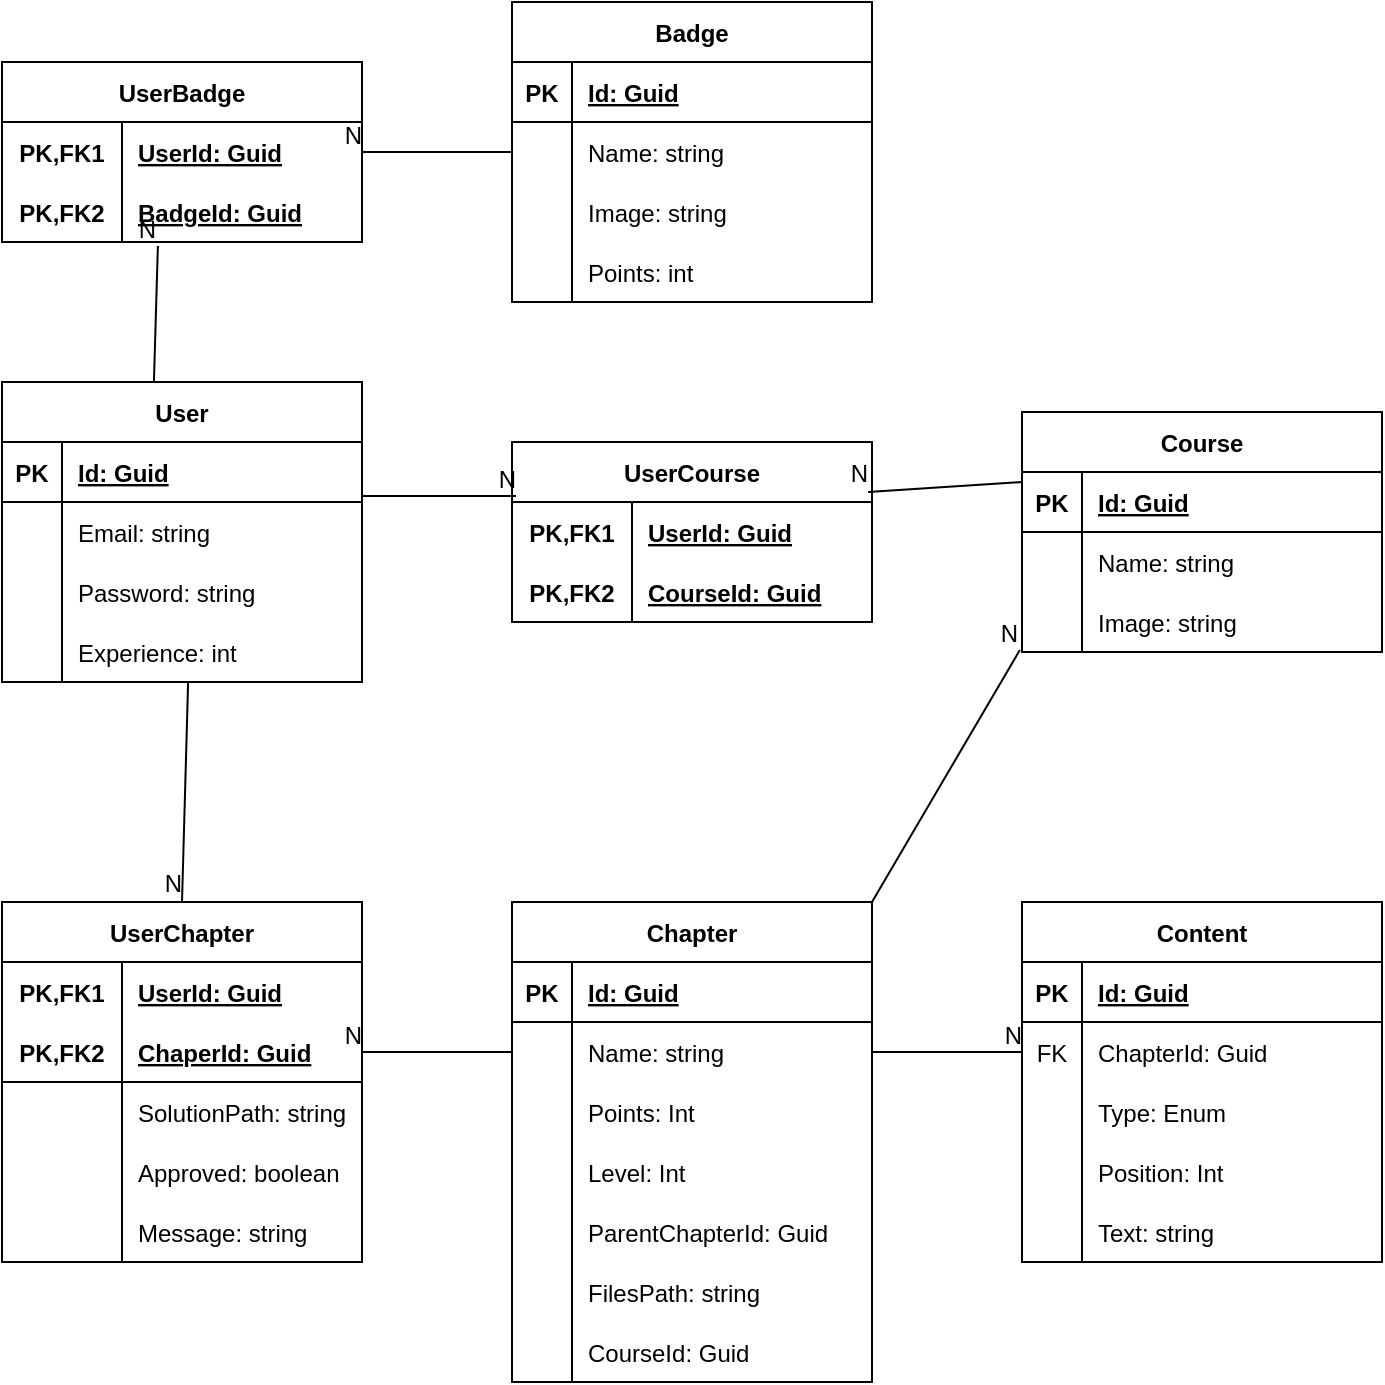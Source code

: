 <mxfile version="15.9.1" type="device"><diagram id="E0hOtwTxLCPr_3gHzD48" name="Page-1"><mxGraphModel dx="1662" dy="804" grid="1" gridSize="10" guides="1" tooltips="1" connect="1" arrows="1" fold="1" page="1" pageScale="1" pageWidth="850" pageHeight="1100" math="0" shadow="0"><root><mxCell id="0"/><mxCell id="1" parent="0"/><mxCell id="J7QPacYldyClCmYa43UJ-1" value="User" style="shape=table;startSize=30;container=1;collapsible=1;childLayout=tableLayout;fixedRows=1;rowLines=0;fontStyle=1;align=center;resizeLast=1;" parent="1" vertex="1"><mxGeometry x="80" y="410" width="180" height="150" as="geometry"/></mxCell><mxCell id="J7QPacYldyClCmYa43UJ-2" value="" style="shape=partialRectangle;collapsible=0;dropTarget=0;pointerEvents=0;fillColor=none;top=0;left=0;bottom=1;right=0;points=[[0,0.5],[1,0.5]];portConstraint=eastwest;" parent="J7QPacYldyClCmYa43UJ-1" vertex="1"><mxGeometry y="30" width="180" height="30" as="geometry"/></mxCell><mxCell id="J7QPacYldyClCmYa43UJ-3" value="PK" style="shape=partialRectangle;connectable=0;fillColor=none;top=0;left=0;bottom=0;right=0;fontStyle=1;overflow=hidden;" parent="J7QPacYldyClCmYa43UJ-2" vertex="1"><mxGeometry width="30" height="30" as="geometry"><mxRectangle width="30" height="30" as="alternateBounds"/></mxGeometry></mxCell><mxCell id="J7QPacYldyClCmYa43UJ-4" value="Id: Guid" style="shape=partialRectangle;connectable=0;fillColor=none;top=0;left=0;bottom=0;right=0;align=left;spacingLeft=6;fontStyle=5;overflow=hidden;" parent="J7QPacYldyClCmYa43UJ-2" vertex="1"><mxGeometry x="30" width="150" height="30" as="geometry"><mxRectangle width="150" height="30" as="alternateBounds"/></mxGeometry></mxCell><mxCell id="J7QPacYldyClCmYa43UJ-5" value="" style="shape=partialRectangle;collapsible=0;dropTarget=0;pointerEvents=0;fillColor=none;top=0;left=0;bottom=0;right=0;points=[[0,0.5],[1,0.5]];portConstraint=eastwest;" parent="J7QPacYldyClCmYa43UJ-1" vertex="1"><mxGeometry y="60" width="180" height="30" as="geometry"/></mxCell><mxCell id="J7QPacYldyClCmYa43UJ-6" value="" style="shape=partialRectangle;connectable=0;fillColor=none;top=0;left=0;bottom=0;right=0;editable=1;overflow=hidden;" parent="J7QPacYldyClCmYa43UJ-5" vertex="1"><mxGeometry width="30" height="30" as="geometry"><mxRectangle width="30" height="30" as="alternateBounds"/></mxGeometry></mxCell><mxCell id="J7QPacYldyClCmYa43UJ-7" value="Email: string" style="shape=partialRectangle;connectable=0;fillColor=none;top=0;left=0;bottom=0;right=0;align=left;spacingLeft=6;overflow=hidden;" parent="J7QPacYldyClCmYa43UJ-5" vertex="1"><mxGeometry x="30" width="150" height="30" as="geometry"><mxRectangle width="150" height="30" as="alternateBounds"/></mxGeometry></mxCell><mxCell id="J7QPacYldyClCmYa43UJ-8" value="" style="shape=partialRectangle;collapsible=0;dropTarget=0;pointerEvents=0;fillColor=none;top=0;left=0;bottom=0;right=0;points=[[0,0.5],[1,0.5]];portConstraint=eastwest;" parent="J7QPacYldyClCmYa43UJ-1" vertex="1"><mxGeometry y="90" width="180" height="30" as="geometry"/></mxCell><mxCell id="J7QPacYldyClCmYa43UJ-9" value="" style="shape=partialRectangle;connectable=0;fillColor=none;top=0;left=0;bottom=0;right=0;editable=1;overflow=hidden;" parent="J7QPacYldyClCmYa43UJ-8" vertex="1"><mxGeometry width="30" height="30" as="geometry"><mxRectangle width="30" height="30" as="alternateBounds"/></mxGeometry></mxCell><mxCell id="J7QPacYldyClCmYa43UJ-10" value="Password: string" style="shape=partialRectangle;connectable=0;fillColor=none;top=0;left=0;bottom=0;right=0;align=left;spacingLeft=6;overflow=hidden;" parent="J7QPacYldyClCmYa43UJ-8" vertex="1"><mxGeometry x="30" width="150" height="30" as="geometry"><mxRectangle width="150" height="30" as="alternateBounds"/></mxGeometry></mxCell><mxCell id="J7QPacYldyClCmYa43UJ-11" value="" style="shape=partialRectangle;collapsible=0;dropTarget=0;pointerEvents=0;fillColor=none;top=0;left=0;bottom=0;right=0;points=[[0,0.5],[1,0.5]];portConstraint=eastwest;" parent="J7QPacYldyClCmYa43UJ-1" vertex="1"><mxGeometry y="120" width="180" height="30" as="geometry"/></mxCell><mxCell id="J7QPacYldyClCmYa43UJ-12" value="" style="shape=partialRectangle;connectable=0;fillColor=none;top=0;left=0;bottom=0;right=0;editable=1;overflow=hidden;" parent="J7QPacYldyClCmYa43UJ-11" vertex="1"><mxGeometry width="30" height="30" as="geometry"><mxRectangle width="30" height="30" as="alternateBounds"/></mxGeometry></mxCell><mxCell id="J7QPacYldyClCmYa43UJ-13" value="Experience: int" style="shape=partialRectangle;connectable=0;fillColor=none;top=0;left=0;bottom=0;right=0;align=left;spacingLeft=6;overflow=hidden;" parent="J7QPacYldyClCmYa43UJ-11" vertex="1"><mxGeometry x="30" width="150" height="30" as="geometry"><mxRectangle width="150" height="30" as="alternateBounds"/></mxGeometry></mxCell><mxCell id="J7QPacYldyClCmYa43UJ-20" value="Course" style="shape=table;startSize=30;container=1;collapsible=1;childLayout=tableLayout;fixedRows=1;rowLines=0;fontStyle=1;align=center;resizeLast=1;" parent="1" vertex="1"><mxGeometry x="590" y="425" width="180" height="120" as="geometry"/></mxCell><mxCell id="J7QPacYldyClCmYa43UJ-21" value="" style="shape=partialRectangle;collapsible=0;dropTarget=0;pointerEvents=0;fillColor=none;top=0;left=0;bottom=1;right=0;points=[[0,0.5],[1,0.5]];portConstraint=eastwest;" parent="J7QPacYldyClCmYa43UJ-20" vertex="1"><mxGeometry y="30" width="180" height="30" as="geometry"/></mxCell><mxCell id="J7QPacYldyClCmYa43UJ-22" value="PK" style="shape=partialRectangle;connectable=0;fillColor=none;top=0;left=0;bottom=0;right=0;fontStyle=1;overflow=hidden;" parent="J7QPacYldyClCmYa43UJ-21" vertex="1"><mxGeometry width="30" height="30" as="geometry"><mxRectangle width="30" height="30" as="alternateBounds"/></mxGeometry></mxCell><mxCell id="J7QPacYldyClCmYa43UJ-23" value="Id: Guid" style="shape=partialRectangle;connectable=0;fillColor=none;top=0;left=0;bottom=0;right=0;align=left;spacingLeft=6;fontStyle=5;overflow=hidden;" parent="J7QPacYldyClCmYa43UJ-21" vertex="1"><mxGeometry x="30" width="150" height="30" as="geometry"><mxRectangle width="150" height="30" as="alternateBounds"/></mxGeometry></mxCell><mxCell id="J7QPacYldyClCmYa43UJ-24" value="" style="shape=partialRectangle;collapsible=0;dropTarget=0;pointerEvents=0;fillColor=none;top=0;left=0;bottom=0;right=0;points=[[0,0.5],[1,0.5]];portConstraint=eastwest;" parent="J7QPacYldyClCmYa43UJ-20" vertex="1"><mxGeometry y="60" width="180" height="30" as="geometry"/></mxCell><mxCell id="J7QPacYldyClCmYa43UJ-25" value="" style="shape=partialRectangle;connectable=0;fillColor=none;top=0;left=0;bottom=0;right=0;editable=1;overflow=hidden;" parent="J7QPacYldyClCmYa43UJ-24" vertex="1"><mxGeometry width="30" height="30" as="geometry"><mxRectangle width="30" height="30" as="alternateBounds"/></mxGeometry></mxCell><mxCell id="J7QPacYldyClCmYa43UJ-26" value="Name: string" style="shape=partialRectangle;connectable=0;fillColor=none;top=0;left=0;bottom=0;right=0;align=left;spacingLeft=6;overflow=hidden;" parent="J7QPacYldyClCmYa43UJ-24" vertex="1"><mxGeometry x="30" width="150" height="30" as="geometry"><mxRectangle width="150" height="30" as="alternateBounds"/></mxGeometry></mxCell><mxCell id="J7QPacYldyClCmYa43UJ-27" value="" style="shape=partialRectangle;collapsible=0;dropTarget=0;pointerEvents=0;fillColor=none;top=0;left=0;bottom=0;right=0;points=[[0,0.5],[1,0.5]];portConstraint=eastwest;" parent="J7QPacYldyClCmYa43UJ-20" vertex="1"><mxGeometry y="90" width="180" height="30" as="geometry"/></mxCell><mxCell id="J7QPacYldyClCmYa43UJ-28" value="" style="shape=partialRectangle;connectable=0;fillColor=none;top=0;left=0;bottom=0;right=0;editable=1;overflow=hidden;" parent="J7QPacYldyClCmYa43UJ-27" vertex="1"><mxGeometry width="30" height="30" as="geometry"><mxRectangle width="30" height="30" as="alternateBounds"/></mxGeometry></mxCell><mxCell id="J7QPacYldyClCmYa43UJ-29" value="Image: string" style="shape=partialRectangle;connectable=0;fillColor=none;top=0;left=0;bottom=0;right=0;align=left;spacingLeft=6;overflow=hidden;" parent="J7QPacYldyClCmYa43UJ-27" vertex="1"><mxGeometry x="30" width="150" height="30" as="geometry"><mxRectangle width="150" height="30" as="alternateBounds"/></mxGeometry></mxCell><mxCell id="J7QPacYldyClCmYa43UJ-33" value="Badge" style="shape=table;startSize=30;container=1;collapsible=1;childLayout=tableLayout;fixedRows=1;rowLines=0;fontStyle=1;align=center;resizeLast=1;" parent="1" vertex="1"><mxGeometry x="335" y="220" width="180" height="150" as="geometry"><mxRectangle x="350" y="650" width="70" height="30" as="alternateBounds"/></mxGeometry></mxCell><mxCell id="J7QPacYldyClCmYa43UJ-34" value="" style="shape=partialRectangle;collapsible=0;dropTarget=0;pointerEvents=0;fillColor=none;top=0;left=0;bottom=1;right=0;points=[[0,0.5],[1,0.5]];portConstraint=eastwest;" parent="J7QPacYldyClCmYa43UJ-33" vertex="1"><mxGeometry y="30" width="180" height="30" as="geometry"/></mxCell><mxCell id="J7QPacYldyClCmYa43UJ-35" value="PK" style="shape=partialRectangle;connectable=0;fillColor=none;top=0;left=0;bottom=0;right=0;fontStyle=1;overflow=hidden;" parent="J7QPacYldyClCmYa43UJ-34" vertex="1"><mxGeometry width="30" height="30" as="geometry"><mxRectangle width="30" height="30" as="alternateBounds"/></mxGeometry></mxCell><mxCell id="J7QPacYldyClCmYa43UJ-36" value="Id: Guid" style="shape=partialRectangle;connectable=0;fillColor=none;top=0;left=0;bottom=0;right=0;align=left;spacingLeft=6;fontStyle=5;overflow=hidden;" parent="J7QPacYldyClCmYa43UJ-34" vertex="1"><mxGeometry x="30" width="150" height="30" as="geometry"><mxRectangle width="150" height="30" as="alternateBounds"/></mxGeometry></mxCell><mxCell id="J7QPacYldyClCmYa43UJ-37" value="" style="shape=partialRectangle;collapsible=0;dropTarget=0;pointerEvents=0;fillColor=none;top=0;left=0;bottom=0;right=0;points=[[0,0.5],[1,0.5]];portConstraint=eastwest;" parent="J7QPacYldyClCmYa43UJ-33" vertex="1"><mxGeometry y="60" width="180" height="30" as="geometry"/></mxCell><mxCell id="J7QPacYldyClCmYa43UJ-38" value="" style="shape=partialRectangle;connectable=0;fillColor=none;top=0;left=0;bottom=0;right=0;editable=1;overflow=hidden;" parent="J7QPacYldyClCmYa43UJ-37" vertex="1"><mxGeometry width="30" height="30" as="geometry"><mxRectangle width="30" height="30" as="alternateBounds"/></mxGeometry></mxCell><mxCell id="J7QPacYldyClCmYa43UJ-39" value="Name: string" style="shape=partialRectangle;connectable=0;fillColor=none;top=0;left=0;bottom=0;right=0;align=left;spacingLeft=6;overflow=hidden;" parent="J7QPacYldyClCmYa43UJ-37" vertex="1"><mxGeometry x="30" width="150" height="30" as="geometry"><mxRectangle width="150" height="30" as="alternateBounds"/></mxGeometry></mxCell><mxCell id="J7QPacYldyClCmYa43UJ-40" value="" style="shape=partialRectangle;collapsible=0;dropTarget=0;pointerEvents=0;fillColor=none;top=0;left=0;bottom=0;right=0;points=[[0,0.5],[1,0.5]];portConstraint=eastwest;" parent="J7QPacYldyClCmYa43UJ-33" vertex="1"><mxGeometry y="90" width="180" height="30" as="geometry"/></mxCell><mxCell id="J7QPacYldyClCmYa43UJ-41" value="" style="shape=partialRectangle;connectable=0;fillColor=none;top=0;left=0;bottom=0;right=0;editable=1;overflow=hidden;" parent="J7QPacYldyClCmYa43UJ-40" vertex="1"><mxGeometry width="30" height="30" as="geometry"><mxRectangle width="30" height="30" as="alternateBounds"/></mxGeometry></mxCell><mxCell id="J7QPacYldyClCmYa43UJ-42" value="Image: string" style="shape=partialRectangle;connectable=0;fillColor=none;top=0;left=0;bottom=0;right=0;align=left;spacingLeft=6;overflow=hidden;" parent="J7QPacYldyClCmYa43UJ-40" vertex="1"><mxGeometry x="30" width="150" height="30" as="geometry"><mxRectangle width="150" height="30" as="alternateBounds"/></mxGeometry></mxCell><mxCell id="J7QPacYldyClCmYa43UJ-78" value="" style="shape=partialRectangle;collapsible=0;dropTarget=0;pointerEvents=0;fillColor=none;top=0;left=0;bottom=0;right=0;points=[[0,0.5],[1,0.5]];portConstraint=eastwest;" parent="J7QPacYldyClCmYa43UJ-33" vertex="1"><mxGeometry y="120" width="180" height="30" as="geometry"/></mxCell><mxCell id="J7QPacYldyClCmYa43UJ-79" value="" style="shape=partialRectangle;connectable=0;fillColor=none;top=0;left=0;bottom=0;right=0;editable=1;overflow=hidden;" parent="J7QPacYldyClCmYa43UJ-78" vertex="1"><mxGeometry width="30" height="30" as="geometry"><mxRectangle width="30" height="30" as="alternateBounds"/></mxGeometry></mxCell><mxCell id="J7QPacYldyClCmYa43UJ-80" value="Points: int" style="shape=partialRectangle;connectable=0;fillColor=none;top=0;left=0;bottom=0;right=0;align=left;spacingLeft=6;overflow=hidden;" parent="J7QPacYldyClCmYa43UJ-78" vertex="1"><mxGeometry x="30" width="150" height="30" as="geometry"><mxRectangle width="150" height="30" as="alternateBounds"/></mxGeometry></mxCell><mxCell id="J7QPacYldyClCmYa43UJ-46" value="Chapter" style="shape=table;startSize=30;container=1;collapsible=1;childLayout=tableLayout;fixedRows=1;rowLines=0;fontStyle=1;align=center;resizeLast=1;" parent="1" vertex="1"><mxGeometry x="335" y="670" width="180" height="240" as="geometry"/></mxCell><mxCell id="J7QPacYldyClCmYa43UJ-47" value="" style="shape=partialRectangle;collapsible=0;dropTarget=0;pointerEvents=0;fillColor=none;top=0;left=0;bottom=1;right=0;points=[[0,0.5],[1,0.5]];portConstraint=eastwest;" parent="J7QPacYldyClCmYa43UJ-46" vertex="1"><mxGeometry y="30" width="180" height="30" as="geometry"/></mxCell><mxCell id="J7QPacYldyClCmYa43UJ-48" value="PK" style="shape=partialRectangle;connectable=0;fillColor=none;top=0;left=0;bottom=0;right=0;fontStyle=1;overflow=hidden;" parent="J7QPacYldyClCmYa43UJ-47" vertex="1"><mxGeometry width="30" height="30" as="geometry"><mxRectangle width="30" height="30" as="alternateBounds"/></mxGeometry></mxCell><mxCell id="J7QPacYldyClCmYa43UJ-49" value="Id: Guid" style="shape=partialRectangle;connectable=0;fillColor=none;top=0;left=0;bottom=0;right=0;align=left;spacingLeft=6;fontStyle=5;overflow=hidden;" parent="J7QPacYldyClCmYa43UJ-47" vertex="1"><mxGeometry x="30" width="150" height="30" as="geometry"><mxRectangle width="150" height="30" as="alternateBounds"/></mxGeometry></mxCell><mxCell id="J7QPacYldyClCmYa43UJ-50" value="" style="shape=partialRectangle;collapsible=0;dropTarget=0;pointerEvents=0;fillColor=none;top=0;left=0;bottom=0;right=0;points=[[0,0.5],[1,0.5]];portConstraint=eastwest;" parent="J7QPacYldyClCmYa43UJ-46" vertex="1"><mxGeometry y="60" width="180" height="30" as="geometry"/></mxCell><mxCell id="J7QPacYldyClCmYa43UJ-51" value="" style="shape=partialRectangle;connectable=0;fillColor=none;top=0;left=0;bottom=0;right=0;editable=1;overflow=hidden;" parent="J7QPacYldyClCmYa43UJ-50" vertex="1"><mxGeometry width="30" height="30" as="geometry"><mxRectangle width="30" height="30" as="alternateBounds"/></mxGeometry></mxCell><mxCell id="J7QPacYldyClCmYa43UJ-52" value="Name: string" style="shape=partialRectangle;connectable=0;fillColor=none;top=0;left=0;bottom=0;right=0;align=left;spacingLeft=6;overflow=hidden;" parent="J7QPacYldyClCmYa43UJ-50" vertex="1"><mxGeometry x="30" width="150" height="30" as="geometry"><mxRectangle width="150" height="30" as="alternateBounds"/></mxGeometry></mxCell><mxCell id="J7QPacYldyClCmYa43UJ-53" value="" style="shape=partialRectangle;collapsible=0;dropTarget=0;pointerEvents=0;fillColor=none;top=0;left=0;bottom=0;right=0;points=[[0,0.5],[1,0.5]];portConstraint=eastwest;" parent="J7QPacYldyClCmYa43UJ-46" vertex="1"><mxGeometry y="90" width="180" height="30" as="geometry"/></mxCell><mxCell id="J7QPacYldyClCmYa43UJ-54" value="" style="shape=partialRectangle;connectable=0;fillColor=none;top=0;left=0;bottom=0;right=0;editable=1;overflow=hidden;" parent="J7QPacYldyClCmYa43UJ-53" vertex="1"><mxGeometry width="30" height="30" as="geometry"><mxRectangle width="30" height="30" as="alternateBounds"/></mxGeometry></mxCell><mxCell id="J7QPacYldyClCmYa43UJ-55" value="Points: Int" style="shape=partialRectangle;connectable=0;fillColor=none;top=0;left=0;bottom=0;right=0;align=left;spacingLeft=6;overflow=hidden;" parent="J7QPacYldyClCmYa43UJ-53" vertex="1"><mxGeometry x="30" width="150" height="30" as="geometry"><mxRectangle width="150" height="30" as="alternateBounds"/></mxGeometry></mxCell><mxCell id="J7QPacYldyClCmYa43UJ-59" value="" style="shape=partialRectangle;collapsible=0;dropTarget=0;pointerEvents=0;fillColor=none;top=0;left=0;bottom=0;right=0;points=[[0,0.5],[1,0.5]];portConstraint=eastwest;" parent="J7QPacYldyClCmYa43UJ-46" vertex="1"><mxGeometry y="120" width="180" height="30" as="geometry"/></mxCell><mxCell id="J7QPacYldyClCmYa43UJ-60" value="" style="shape=partialRectangle;connectable=0;fillColor=none;top=0;left=0;bottom=0;right=0;editable=1;overflow=hidden;" parent="J7QPacYldyClCmYa43UJ-59" vertex="1"><mxGeometry width="30" height="30" as="geometry"><mxRectangle width="30" height="30" as="alternateBounds"/></mxGeometry></mxCell><mxCell id="J7QPacYldyClCmYa43UJ-61" value="Level: Int" style="shape=partialRectangle;connectable=0;fillColor=none;top=0;left=0;bottom=0;right=0;align=left;spacingLeft=6;overflow=hidden;" parent="J7QPacYldyClCmYa43UJ-59" vertex="1"><mxGeometry x="30" width="150" height="30" as="geometry"><mxRectangle width="150" height="30" as="alternateBounds"/></mxGeometry></mxCell><mxCell id="J7QPacYldyClCmYa43UJ-56" value="" style="shape=partialRectangle;collapsible=0;dropTarget=0;pointerEvents=0;fillColor=none;top=0;left=0;bottom=0;right=0;points=[[0,0.5],[1,0.5]];portConstraint=eastwest;" parent="J7QPacYldyClCmYa43UJ-46" vertex="1"><mxGeometry y="150" width="180" height="30" as="geometry"/></mxCell><mxCell id="J7QPacYldyClCmYa43UJ-57" value="" style="shape=partialRectangle;connectable=0;fillColor=none;top=0;left=0;bottom=0;right=0;editable=1;overflow=hidden;" parent="J7QPacYldyClCmYa43UJ-56" vertex="1"><mxGeometry width="30" height="30" as="geometry"><mxRectangle width="30" height="30" as="alternateBounds"/></mxGeometry></mxCell><mxCell id="J7QPacYldyClCmYa43UJ-58" value="ParentChapterId: Guid" style="shape=partialRectangle;connectable=0;fillColor=none;top=0;left=0;bottom=0;right=0;align=left;spacingLeft=6;overflow=hidden;" parent="J7QPacYldyClCmYa43UJ-56" vertex="1"><mxGeometry x="30" width="150" height="30" as="geometry"><mxRectangle width="150" height="30" as="alternateBounds"/></mxGeometry></mxCell><mxCell id="J7QPacYldyClCmYa43UJ-62" value="" style="shape=partialRectangle;collapsible=0;dropTarget=0;pointerEvents=0;fillColor=none;top=0;left=0;bottom=0;right=0;points=[[0,0.5],[1,0.5]];portConstraint=eastwest;" parent="J7QPacYldyClCmYa43UJ-46" vertex="1"><mxGeometry y="180" width="180" height="30" as="geometry"/></mxCell><mxCell id="J7QPacYldyClCmYa43UJ-63" value="" style="shape=partialRectangle;connectable=0;fillColor=none;top=0;left=0;bottom=0;right=0;editable=1;overflow=hidden;" parent="J7QPacYldyClCmYa43UJ-62" vertex="1"><mxGeometry width="30" height="30" as="geometry"><mxRectangle width="30" height="30" as="alternateBounds"/></mxGeometry></mxCell><mxCell id="J7QPacYldyClCmYa43UJ-64" value="FilesPath: string" style="shape=partialRectangle;connectable=0;fillColor=none;top=0;left=0;bottom=0;right=0;align=left;spacingLeft=6;overflow=hidden;" parent="J7QPacYldyClCmYa43UJ-62" vertex="1"><mxGeometry x="30" width="150" height="30" as="geometry"><mxRectangle width="150" height="30" as="alternateBounds"/></mxGeometry></mxCell><mxCell id="v43c6Jklvgdl-JbFQNou-2" value="" style="shape=partialRectangle;collapsible=0;dropTarget=0;pointerEvents=0;fillColor=none;top=0;left=0;bottom=0;right=0;points=[[0,0.5],[1,0.5]];portConstraint=eastwest;" vertex="1" parent="J7QPacYldyClCmYa43UJ-46"><mxGeometry y="210" width="180" height="30" as="geometry"/></mxCell><mxCell id="v43c6Jklvgdl-JbFQNou-3" value="" style="shape=partialRectangle;connectable=0;fillColor=none;top=0;left=0;bottom=0;right=0;editable=1;overflow=hidden;" vertex="1" parent="v43c6Jklvgdl-JbFQNou-2"><mxGeometry width="30" height="30" as="geometry"><mxRectangle width="30" height="30" as="alternateBounds"/></mxGeometry></mxCell><mxCell id="v43c6Jklvgdl-JbFQNou-4" value="CourseId: Guid" style="shape=partialRectangle;connectable=0;fillColor=none;top=0;left=0;bottom=0;right=0;align=left;spacingLeft=6;overflow=hidden;" vertex="1" parent="v43c6Jklvgdl-JbFQNou-2"><mxGeometry x="30" width="150" height="30" as="geometry"><mxRectangle width="150" height="30" as="alternateBounds"/></mxGeometry></mxCell><mxCell id="J7QPacYldyClCmYa43UJ-65" value="UserBadge" style="shape=table;startSize=30;container=1;collapsible=1;childLayout=tableLayout;fixedRows=1;rowLines=0;fontStyle=1;align=center;resizeLast=1;" parent="1" vertex="1"><mxGeometry x="80" y="250" width="180" height="90" as="geometry"/></mxCell><mxCell id="J7QPacYldyClCmYa43UJ-66" value="" style="shape=partialRectangle;collapsible=0;dropTarget=0;pointerEvents=0;fillColor=none;top=0;left=0;bottom=0;right=0;points=[[0,0.5],[1,0.5]];portConstraint=eastwest;" parent="J7QPacYldyClCmYa43UJ-65" vertex="1"><mxGeometry y="30" width="180" height="30" as="geometry"/></mxCell><mxCell id="J7QPacYldyClCmYa43UJ-67" value="PK,FK1" style="shape=partialRectangle;connectable=0;fillColor=none;top=0;left=0;bottom=0;right=0;fontStyle=1;overflow=hidden;" parent="J7QPacYldyClCmYa43UJ-66" vertex="1"><mxGeometry width="60" height="30" as="geometry"><mxRectangle width="60" height="30" as="alternateBounds"/></mxGeometry></mxCell><mxCell id="J7QPacYldyClCmYa43UJ-68" value="UserId: Guid" style="shape=partialRectangle;connectable=0;fillColor=none;top=0;left=0;bottom=0;right=0;align=left;spacingLeft=6;fontStyle=5;overflow=hidden;" parent="J7QPacYldyClCmYa43UJ-66" vertex="1"><mxGeometry x="60" width="120" height="30" as="geometry"><mxRectangle width="120" height="30" as="alternateBounds"/></mxGeometry></mxCell><mxCell id="J7QPacYldyClCmYa43UJ-69" value="" style="shape=partialRectangle;collapsible=0;dropTarget=0;pointerEvents=0;fillColor=none;top=0;left=0;bottom=1;right=0;points=[[0,0.5],[1,0.5]];portConstraint=eastwest;" parent="J7QPacYldyClCmYa43UJ-65" vertex="1"><mxGeometry y="60" width="180" height="30" as="geometry"/></mxCell><mxCell id="J7QPacYldyClCmYa43UJ-70" value="PK,FK2" style="shape=partialRectangle;connectable=0;fillColor=none;top=0;left=0;bottom=0;right=0;fontStyle=1;overflow=hidden;" parent="J7QPacYldyClCmYa43UJ-69" vertex="1"><mxGeometry width="60" height="30" as="geometry"><mxRectangle width="60" height="30" as="alternateBounds"/></mxGeometry></mxCell><mxCell id="J7QPacYldyClCmYa43UJ-71" value="BadgeId: Guid" style="shape=partialRectangle;connectable=0;fillColor=none;top=0;left=0;bottom=0;right=0;align=left;spacingLeft=6;fontStyle=5;overflow=hidden;" parent="J7QPacYldyClCmYa43UJ-69" vertex="1"><mxGeometry x="60" width="120" height="30" as="geometry"><mxRectangle width="120" height="30" as="alternateBounds"/></mxGeometry></mxCell><mxCell id="J7QPacYldyClCmYa43UJ-81" value="UserCourse" style="shape=table;startSize=30;container=1;collapsible=1;childLayout=tableLayout;fixedRows=1;rowLines=0;fontStyle=1;align=center;resizeLast=1;" parent="1" vertex="1"><mxGeometry x="335" y="440" width="180" height="90" as="geometry"/></mxCell><mxCell id="J7QPacYldyClCmYa43UJ-82" value="" style="shape=partialRectangle;collapsible=0;dropTarget=0;pointerEvents=0;fillColor=none;top=0;left=0;bottom=0;right=0;points=[[0,0.5],[1,0.5]];portConstraint=eastwest;" parent="J7QPacYldyClCmYa43UJ-81" vertex="1"><mxGeometry y="30" width="180" height="30" as="geometry"/></mxCell><mxCell id="J7QPacYldyClCmYa43UJ-83" value="PK,FK1" style="shape=partialRectangle;connectable=0;fillColor=none;top=0;left=0;bottom=0;right=0;fontStyle=1;overflow=hidden;" parent="J7QPacYldyClCmYa43UJ-82" vertex="1"><mxGeometry width="60" height="30" as="geometry"><mxRectangle width="60" height="30" as="alternateBounds"/></mxGeometry></mxCell><mxCell id="J7QPacYldyClCmYa43UJ-84" value="UserId: Guid" style="shape=partialRectangle;connectable=0;fillColor=none;top=0;left=0;bottom=0;right=0;align=left;spacingLeft=6;fontStyle=5;overflow=hidden;" parent="J7QPacYldyClCmYa43UJ-82" vertex="1"><mxGeometry x="60" width="120" height="30" as="geometry"><mxRectangle width="120" height="30" as="alternateBounds"/></mxGeometry></mxCell><mxCell id="J7QPacYldyClCmYa43UJ-85" value="" style="shape=partialRectangle;collapsible=0;dropTarget=0;pointerEvents=0;fillColor=none;top=0;left=0;bottom=1;right=0;points=[[0,0.5],[1,0.5]];portConstraint=eastwest;" parent="J7QPacYldyClCmYa43UJ-81" vertex="1"><mxGeometry y="60" width="180" height="30" as="geometry"/></mxCell><mxCell id="J7QPacYldyClCmYa43UJ-86" value="PK,FK2" style="shape=partialRectangle;connectable=0;fillColor=none;top=0;left=0;bottom=0;right=0;fontStyle=1;overflow=hidden;" parent="J7QPacYldyClCmYa43UJ-85" vertex="1"><mxGeometry width="60" height="30" as="geometry"><mxRectangle width="60" height="30" as="alternateBounds"/></mxGeometry></mxCell><mxCell id="J7QPacYldyClCmYa43UJ-87" value="CourseId: Guid" style="shape=partialRectangle;connectable=0;fillColor=none;top=0;left=0;bottom=0;right=0;align=left;spacingLeft=6;fontStyle=5;overflow=hidden;" parent="J7QPacYldyClCmYa43UJ-85" vertex="1"><mxGeometry x="60" width="120" height="30" as="geometry"><mxRectangle width="120" height="30" as="alternateBounds"/></mxGeometry></mxCell><mxCell id="J7QPacYldyClCmYa43UJ-95" value="UserChapter" style="shape=table;startSize=30;container=1;collapsible=1;childLayout=tableLayout;fixedRows=1;rowLines=0;fontStyle=1;align=center;resizeLast=1;" parent="1" vertex="1"><mxGeometry x="80" y="670" width="180" height="180" as="geometry"/></mxCell><mxCell id="J7QPacYldyClCmYa43UJ-96" value="" style="shape=partialRectangle;collapsible=0;dropTarget=0;pointerEvents=0;fillColor=none;top=0;left=0;bottom=0;right=0;points=[[0,0.5],[1,0.5]];portConstraint=eastwest;" parent="J7QPacYldyClCmYa43UJ-95" vertex="1"><mxGeometry y="30" width="180" height="30" as="geometry"/></mxCell><mxCell id="J7QPacYldyClCmYa43UJ-97" value="PK,FK1" style="shape=partialRectangle;connectable=0;fillColor=none;top=0;left=0;bottom=0;right=0;fontStyle=1;overflow=hidden;" parent="J7QPacYldyClCmYa43UJ-96" vertex="1"><mxGeometry width="60" height="30" as="geometry"><mxRectangle width="60" height="30" as="alternateBounds"/></mxGeometry></mxCell><mxCell id="J7QPacYldyClCmYa43UJ-98" value="UserId: Guid" style="shape=partialRectangle;connectable=0;fillColor=none;top=0;left=0;bottom=0;right=0;align=left;spacingLeft=6;fontStyle=5;overflow=hidden;" parent="J7QPacYldyClCmYa43UJ-96" vertex="1"><mxGeometry x="60" width="120" height="30" as="geometry"><mxRectangle width="120" height="30" as="alternateBounds"/></mxGeometry></mxCell><mxCell id="J7QPacYldyClCmYa43UJ-99" value="" style="shape=partialRectangle;collapsible=0;dropTarget=0;pointerEvents=0;fillColor=none;top=0;left=0;bottom=1;right=0;points=[[0,0.5],[1,0.5]];portConstraint=eastwest;" parent="J7QPacYldyClCmYa43UJ-95" vertex="1"><mxGeometry y="60" width="180" height="30" as="geometry"/></mxCell><mxCell id="J7QPacYldyClCmYa43UJ-100" value="PK,FK2" style="shape=partialRectangle;connectable=0;fillColor=none;top=0;left=0;bottom=0;right=0;fontStyle=1;overflow=hidden;" parent="J7QPacYldyClCmYa43UJ-99" vertex="1"><mxGeometry width="60" height="30" as="geometry"><mxRectangle width="60" height="30" as="alternateBounds"/></mxGeometry></mxCell><mxCell id="J7QPacYldyClCmYa43UJ-101" value="ChaperId: Guid" style="shape=partialRectangle;connectable=0;fillColor=none;top=0;left=0;bottom=0;right=0;align=left;spacingLeft=6;fontStyle=5;overflow=hidden;" parent="J7QPacYldyClCmYa43UJ-99" vertex="1"><mxGeometry x="60" width="120" height="30" as="geometry"><mxRectangle width="120" height="30" as="alternateBounds"/></mxGeometry></mxCell><mxCell id="J7QPacYldyClCmYa43UJ-102" value="" style="shape=partialRectangle;collapsible=0;dropTarget=0;pointerEvents=0;fillColor=none;top=0;left=0;bottom=0;right=0;points=[[0,0.5],[1,0.5]];portConstraint=eastwest;" parent="J7QPacYldyClCmYa43UJ-95" vertex="1"><mxGeometry y="90" width="180" height="30" as="geometry"/></mxCell><mxCell id="J7QPacYldyClCmYa43UJ-103" value="" style="shape=partialRectangle;connectable=0;fillColor=none;top=0;left=0;bottom=0;right=0;editable=1;overflow=hidden;" parent="J7QPacYldyClCmYa43UJ-102" vertex="1"><mxGeometry width="60" height="30" as="geometry"><mxRectangle width="60" height="30" as="alternateBounds"/></mxGeometry></mxCell><mxCell id="J7QPacYldyClCmYa43UJ-104" value="SolutionPath: string" style="shape=partialRectangle;connectable=0;fillColor=none;top=0;left=0;bottom=0;right=0;align=left;spacingLeft=6;overflow=hidden;" parent="J7QPacYldyClCmYa43UJ-102" vertex="1"><mxGeometry x="60" width="120" height="30" as="geometry"><mxRectangle width="120" height="30" as="alternateBounds"/></mxGeometry></mxCell><mxCell id="J7QPacYldyClCmYa43UJ-105" value="" style="shape=partialRectangle;collapsible=0;dropTarget=0;pointerEvents=0;fillColor=none;top=0;left=0;bottom=0;right=0;points=[[0,0.5],[1,0.5]];portConstraint=eastwest;" parent="J7QPacYldyClCmYa43UJ-95" vertex="1"><mxGeometry y="120" width="180" height="30" as="geometry"/></mxCell><mxCell id="J7QPacYldyClCmYa43UJ-106" value="" style="shape=partialRectangle;connectable=0;fillColor=none;top=0;left=0;bottom=0;right=0;editable=1;overflow=hidden;" parent="J7QPacYldyClCmYa43UJ-105" vertex="1"><mxGeometry width="60" height="30" as="geometry"><mxRectangle width="60" height="30" as="alternateBounds"/></mxGeometry></mxCell><mxCell id="J7QPacYldyClCmYa43UJ-107" value="Approved: boolean" style="shape=partialRectangle;connectable=0;fillColor=none;top=0;left=0;bottom=0;right=0;align=left;spacingLeft=6;overflow=hidden;" parent="J7QPacYldyClCmYa43UJ-105" vertex="1"><mxGeometry x="60" width="120" height="30" as="geometry"><mxRectangle width="120" height="30" as="alternateBounds"/></mxGeometry></mxCell><mxCell id="J7QPacYldyClCmYa43UJ-109" value="" style="shape=partialRectangle;collapsible=0;dropTarget=0;pointerEvents=0;fillColor=none;top=0;left=0;bottom=0;right=0;points=[[0,0.5],[1,0.5]];portConstraint=eastwest;" parent="J7QPacYldyClCmYa43UJ-95" vertex="1"><mxGeometry y="150" width="180" height="30" as="geometry"/></mxCell><mxCell id="J7QPacYldyClCmYa43UJ-110" value="" style="shape=partialRectangle;connectable=0;fillColor=none;top=0;left=0;bottom=0;right=0;editable=1;overflow=hidden;" parent="J7QPacYldyClCmYa43UJ-109" vertex="1"><mxGeometry width="60" height="30" as="geometry"><mxRectangle width="60" height="30" as="alternateBounds"/></mxGeometry></mxCell><mxCell id="J7QPacYldyClCmYa43UJ-111" value="Message: string" style="shape=partialRectangle;connectable=0;fillColor=none;top=0;left=0;bottom=0;right=0;align=left;spacingLeft=6;overflow=hidden;" parent="J7QPacYldyClCmYa43UJ-109" vertex="1"><mxGeometry x="60" width="120" height="30" as="geometry"><mxRectangle width="120" height="30" as="alternateBounds"/></mxGeometry></mxCell><mxCell id="J7QPacYldyClCmYa43UJ-112" value="Content" style="shape=table;startSize=30;container=1;collapsible=1;childLayout=tableLayout;fixedRows=1;rowLines=0;fontStyle=1;align=center;resizeLast=1;" parent="1" vertex="1"><mxGeometry x="590" y="670" width="180" height="180" as="geometry"/></mxCell><mxCell id="J7QPacYldyClCmYa43UJ-113" value="" style="shape=partialRectangle;collapsible=0;dropTarget=0;pointerEvents=0;fillColor=none;top=0;left=0;bottom=1;right=0;points=[[0,0.5],[1,0.5]];portConstraint=eastwest;" parent="J7QPacYldyClCmYa43UJ-112" vertex="1"><mxGeometry y="30" width="180" height="30" as="geometry"/></mxCell><mxCell id="J7QPacYldyClCmYa43UJ-114" value="PK" style="shape=partialRectangle;connectable=0;fillColor=none;top=0;left=0;bottom=0;right=0;fontStyle=1;overflow=hidden;" parent="J7QPacYldyClCmYa43UJ-113" vertex="1"><mxGeometry width="30" height="30" as="geometry"><mxRectangle width="30" height="30" as="alternateBounds"/></mxGeometry></mxCell><mxCell id="J7QPacYldyClCmYa43UJ-115" value="Id: Guid" style="shape=partialRectangle;connectable=0;fillColor=none;top=0;left=0;bottom=0;right=0;align=left;spacingLeft=6;fontStyle=5;overflow=hidden;" parent="J7QPacYldyClCmYa43UJ-113" vertex="1"><mxGeometry x="30" width="150" height="30" as="geometry"><mxRectangle width="150" height="30" as="alternateBounds"/></mxGeometry></mxCell><mxCell id="J7QPacYldyClCmYa43UJ-116" value="" style="shape=partialRectangle;collapsible=0;dropTarget=0;pointerEvents=0;fillColor=none;top=0;left=0;bottom=0;right=0;points=[[0,0.5],[1,0.5]];portConstraint=eastwest;" parent="J7QPacYldyClCmYa43UJ-112" vertex="1"><mxGeometry y="60" width="180" height="30" as="geometry"/></mxCell><mxCell id="J7QPacYldyClCmYa43UJ-117" value="FK" style="shape=partialRectangle;connectable=0;fillColor=none;top=0;left=0;bottom=0;right=0;editable=1;overflow=hidden;" parent="J7QPacYldyClCmYa43UJ-116" vertex="1"><mxGeometry width="30" height="30" as="geometry"><mxRectangle width="30" height="30" as="alternateBounds"/></mxGeometry></mxCell><mxCell id="J7QPacYldyClCmYa43UJ-118" value="ChapterId: Guid" style="shape=partialRectangle;connectable=0;fillColor=none;top=0;left=0;bottom=0;right=0;align=left;spacingLeft=6;overflow=hidden;" parent="J7QPacYldyClCmYa43UJ-116" vertex="1"><mxGeometry x="30" width="150" height="30" as="geometry"><mxRectangle width="150" height="30" as="alternateBounds"/></mxGeometry></mxCell><mxCell id="J7QPacYldyClCmYa43UJ-119" value="" style="shape=partialRectangle;collapsible=0;dropTarget=0;pointerEvents=0;fillColor=none;top=0;left=0;bottom=0;right=0;points=[[0,0.5],[1,0.5]];portConstraint=eastwest;" parent="J7QPacYldyClCmYa43UJ-112" vertex="1"><mxGeometry y="90" width="180" height="30" as="geometry"/></mxCell><mxCell id="J7QPacYldyClCmYa43UJ-120" value="" style="shape=partialRectangle;connectable=0;fillColor=none;top=0;left=0;bottom=0;right=0;editable=1;overflow=hidden;" parent="J7QPacYldyClCmYa43UJ-119" vertex="1"><mxGeometry width="30" height="30" as="geometry"><mxRectangle width="30" height="30" as="alternateBounds"/></mxGeometry></mxCell><mxCell id="J7QPacYldyClCmYa43UJ-121" value="Type: Enum" style="shape=partialRectangle;connectable=0;fillColor=none;top=0;left=0;bottom=0;right=0;align=left;spacingLeft=6;overflow=hidden;" parent="J7QPacYldyClCmYa43UJ-119" vertex="1"><mxGeometry x="30" width="150" height="30" as="geometry"><mxRectangle width="150" height="30" as="alternateBounds"/></mxGeometry></mxCell><mxCell id="J7QPacYldyClCmYa43UJ-122" value="" style="shape=partialRectangle;collapsible=0;dropTarget=0;pointerEvents=0;fillColor=none;top=0;left=0;bottom=0;right=0;points=[[0,0.5],[1,0.5]];portConstraint=eastwest;" parent="J7QPacYldyClCmYa43UJ-112" vertex="1"><mxGeometry y="120" width="180" height="30" as="geometry"/></mxCell><mxCell id="J7QPacYldyClCmYa43UJ-123" value="" style="shape=partialRectangle;connectable=0;fillColor=none;top=0;left=0;bottom=0;right=0;editable=1;overflow=hidden;" parent="J7QPacYldyClCmYa43UJ-122" vertex="1"><mxGeometry width="30" height="30" as="geometry"><mxRectangle width="30" height="30" as="alternateBounds"/></mxGeometry></mxCell><mxCell id="J7QPacYldyClCmYa43UJ-124" value="Position: Int" style="shape=partialRectangle;connectable=0;fillColor=none;top=0;left=0;bottom=0;right=0;align=left;spacingLeft=6;overflow=hidden;" parent="J7QPacYldyClCmYa43UJ-122" vertex="1"><mxGeometry x="30" width="150" height="30" as="geometry"><mxRectangle width="150" height="30" as="alternateBounds"/></mxGeometry></mxCell><mxCell id="J7QPacYldyClCmYa43UJ-125" value="" style="shape=partialRectangle;collapsible=0;dropTarget=0;pointerEvents=0;fillColor=none;top=0;left=0;bottom=0;right=0;points=[[0,0.5],[1,0.5]];portConstraint=eastwest;" parent="J7QPacYldyClCmYa43UJ-112" vertex="1"><mxGeometry y="150" width="180" height="30" as="geometry"/></mxCell><mxCell id="J7QPacYldyClCmYa43UJ-126" value="" style="shape=partialRectangle;connectable=0;fillColor=none;top=0;left=0;bottom=0;right=0;editable=1;overflow=hidden;" parent="J7QPacYldyClCmYa43UJ-125" vertex="1"><mxGeometry width="30" height="30" as="geometry"><mxRectangle width="30" height="30" as="alternateBounds"/></mxGeometry></mxCell><mxCell id="J7QPacYldyClCmYa43UJ-127" value="Text: string" style="shape=partialRectangle;connectable=0;fillColor=none;top=0;left=0;bottom=0;right=0;align=left;spacingLeft=6;overflow=hidden;" parent="J7QPacYldyClCmYa43UJ-125" vertex="1"><mxGeometry x="30" width="150" height="30" as="geometry"><mxRectangle width="150" height="30" as="alternateBounds"/></mxGeometry></mxCell><mxCell id="J7QPacYldyClCmYa43UJ-133" value="" style="endArrow=none;html=1;rounded=0;entryX=0.433;entryY=1.067;entryDx=0;entryDy=0;entryPerimeter=0;exitX=0.422;exitY=0;exitDx=0;exitDy=0;exitPerimeter=0;" parent="1" source="J7QPacYldyClCmYa43UJ-1" target="J7QPacYldyClCmYa43UJ-69" edge="1"><mxGeometry relative="1" as="geometry"><mxPoint x="158" y="400" as="sourcePoint"/><mxPoint x="70" y="380" as="targetPoint"/></mxGeometry></mxCell><mxCell id="J7QPacYldyClCmYa43UJ-134" value="N" style="resizable=0;html=1;align=right;verticalAlign=bottom;" parent="J7QPacYldyClCmYa43UJ-133" connectable="0" vertex="1"><mxGeometry x="1" relative="1" as="geometry"/></mxCell><mxCell id="J7QPacYldyClCmYa43UJ-135" value="" style="endArrow=none;html=1;rounded=0;entryX=1;entryY=0.5;entryDx=0;entryDy=0;exitX=0;exitY=0.5;exitDx=0;exitDy=0;" parent="1" source="J7QPacYldyClCmYa43UJ-37" target="J7QPacYldyClCmYa43UJ-66" edge="1"><mxGeometry relative="1" as="geometry"><mxPoint x="320" y="350" as="sourcePoint"/><mxPoint x="167.94" y="352.01" as="targetPoint"/></mxGeometry></mxCell><mxCell id="J7QPacYldyClCmYa43UJ-136" value="N" style="resizable=0;html=1;align=right;verticalAlign=bottom;" parent="J7QPacYldyClCmYa43UJ-135" connectable="0" vertex="1"><mxGeometry x="1" relative="1" as="geometry"/></mxCell><mxCell id="J7QPacYldyClCmYa43UJ-137" value="" style="endArrow=none;html=1;rounded=0;entryX=0.011;entryY=-0.1;entryDx=0;entryDy=0;entryPerimeter=0;" parent="1" target="J7QPacYldyClCmYa43UJ-82" edge="1"><mxGeometry relative="1" as="geometry"><mxPoint x="260" y="467" as="sourcePoint"/><mxPoint x="345" y="305" as="targetPoint"/></mxGeometry></mxCell><mxCell id="J7QPacYldyClCmYa43UJ-138" value="N" style="resizable=0;html=1;align=right;verticalAlign=bottom;" parent="J7QPacYldyClCmYa43UJ-137" connectable="0" vertex="1"><mxGeometry x="1" relative="1" as="geometry"/></mxCell><mxCell id="J7QPacYldyClCmYa43UJ-139" value="" style="endArrow=none;html=1;rounded=0;entryX=0.989;entryY=-0.167;entryDx=0;entryDy=0;entryPerimeter=0;exitX=0;exitY=0.167;exitDx=0;exitDy=0;exitPerimeter=0;" parent="1" source="J7QPacYldyClCmYa43UJ-21" target="J7QPacYldyClCmYa43UJ-82" edge="1"><mxGeometry relative="1" as="geometry"><mxPoint x="580" y="440" as="sourcePoint"/><mxPoint x="346.98" y="477" as="targetPoint"/></mxGeometry></mxCell><mxCell id="J7QPacYldyClCmYa43UJ-140" value="N" style="resizable=0;html=1;align=right;verticalAlign=bottom;" parent="J7QPacYldyClCmYa43UJ-139" connectable="0" vertex="1"><mxGeometry x="1" relative="1" as="geometry"/></mxCell><mxCell id="J7QPacYldyClCmYa43UJ-141" value="" style="endArrow=none;html=1;rounded=0;entryX=0.5;entryY=0;entryDx=0;entryDy=0;exitX=0.517;exitY=1;exitDx=0;exitDy=0;exitPerimeter=0;" parent="1" source="J7QPacYldyClCmYa43UJ-11" target="J7QPacYldyClCmYa43UJ-95" edge="1"><mxGeometry relative="1" as="geometry"><mxPoint x="270" y="477" as="sourcePoint"/><mxPoint x="346.98" y="477" as="targetPoint"/></mxGeometry></mxCell><mxCell id="J7QPacYldyClCmYa43UJ-142" value="N" style="resizable=0;html=1;align=right;verticalAlign=bottom;" parent="J7QPacYldyClCmYa43UJ-141" connectable="0" vertex="1"><mxGeometry x="1" relative="1" as="geometry"/></mxCell><mxCell id="J7QPacYldyClCmYa43UJ-143" value="" style="endArrow=none;html=1;rounded=0;entryX=1;entryY=0.5;entryDx=0;entryDy=0;exitX=0;exitY=0.5;exitDx=0;exitDy=0;" parent="1" source="J7QPacYldyClCmYa43UJ-50" target="J7QPacYldyClCmYa43UJ-99" edge="1"><mxGeometry relative="1" as="geometry"><mxPoint x="183.06" y="570" as="sourcePoint"/><mxPoint x="180" y="680" as="targetPoint"/></mxGeometry></mxCell><mxCell id="J7QPacYldyClCmYa43UJ-144" value="N" style="resizable=0;html=1;align=right;verticalAlign=bottom;" parent="J7QPacYldyClCmYa43UJ-143" connectable="0" vertex="1"><mxGeometry x="1" relative="1" as="geometry"/></mxCell><mxCell id="J7QPacYldyClCmYa43UJ-145" value="" style="endArrow=none;html=1;rounded=0;entryX=0;entryY=0.5;entryDx=0;entryDy=0;exitX=1;exitY=0.5;exitDx=0;exitDy=0;" parent="1" source="J7QPacYldyClCmYa43UJ-50" target="J7QPacYldyClCmYa43UJ-116" edge="1"><mxGeometry relative="1" as="geometry"><mxPoint x="345" y="755" as="sourcePoint"/><mxPoint x="270" y="755" as="targetPoint"/></mxGeometry></mxCell><mxCell id="J7QPacYldyClCmYa43UJ-146" value="N" style="resizable=0;html=1;align=right;verticalAlign=bottom;" parent="J7QPacYldyClCmYa43UJ-145" connectable="0" vertex="1"><mxGeometry x="1" relative="1" as="geometry"/></mxCell><mxCell id="v43c6Jklvgdl-JbFQNou-5" value="" style="endArrow=none;html=1;rounded=0;exitX=1;exitY=0;exitDx=0;exitDy=0;entryX=-0.006;entryY=0.967;entryDx=0;entryDy=0;entryPerimeter=0;" edge="1" parent="1" source="J7QPacYldyClCmYa43UJ-46" target="J7QPacYldyClCmYa43UJ-27"><mxGeometry relative="1" as="geometry"><mxPoint x="550" y="610" as="sourcePoint"/><mxPoint x="710" y="610" as="targetPoint"/></mxGeometry></mxCell><mxCell id="v43c6Jklvgdl-JbFQNou-6" value="N" style="resizable=0;html=1;align=right;verticalAlign=bottom;" connectable="0" vertex="1" parent="v43c6Jklvgdl-JbFQNou-5"><mxGeometry x="1" relative="1" as="geometry"/></mxCell></root></mxGraphModel></diagram></mxfile>